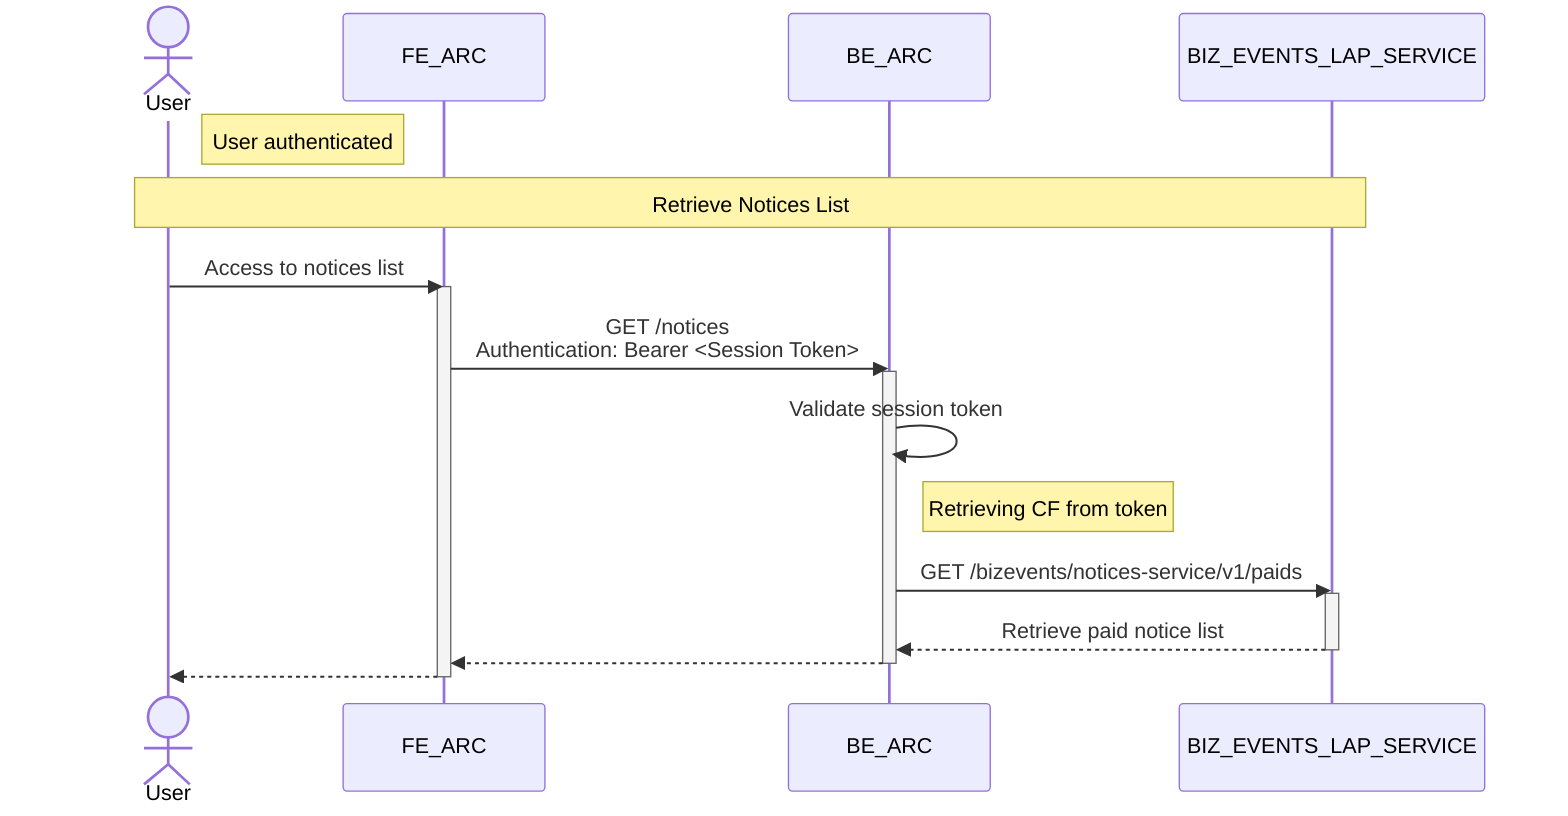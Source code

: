 sequenceDiagram
actor User
participant FE_ARC
participant BE_ARC
participant BIZ_EVENTS_LAP_SERVICE

note right of User: User authenticated
note over User, BIZ_EVENTS_LAP_SERVICE : Retrieve Notices List
    User ->> FE_ARC : Access to notices list
    activate FE_ARC
        FE_ARC ->> BE_ARC : GET /notices <br> Authentication: Bearer <Session Token>
        activate BE_ARC
            BE_ARC ->> BE_ARC : Validate session token
            note right of BE_ARC : Retrieving CF from token
            BE_ARC ->> BIZ_EVENTS_LAP_SERVICE : GET /bizevents/notices-service/v1/paids
            activate BIZ_EVENTS_LAP_SERVICE
                BIZ_EVENTS_LAP_SERVICE -->> BE_ARC : Retrieve paid notice list
            deactivate BIZ_EVENTS_LAP_SERVICE
            BE_ARC -->> FE_ARC : #
        deactivate BE_ARC
        FE_ARC -->> User: #
    deactivate FE_ARC